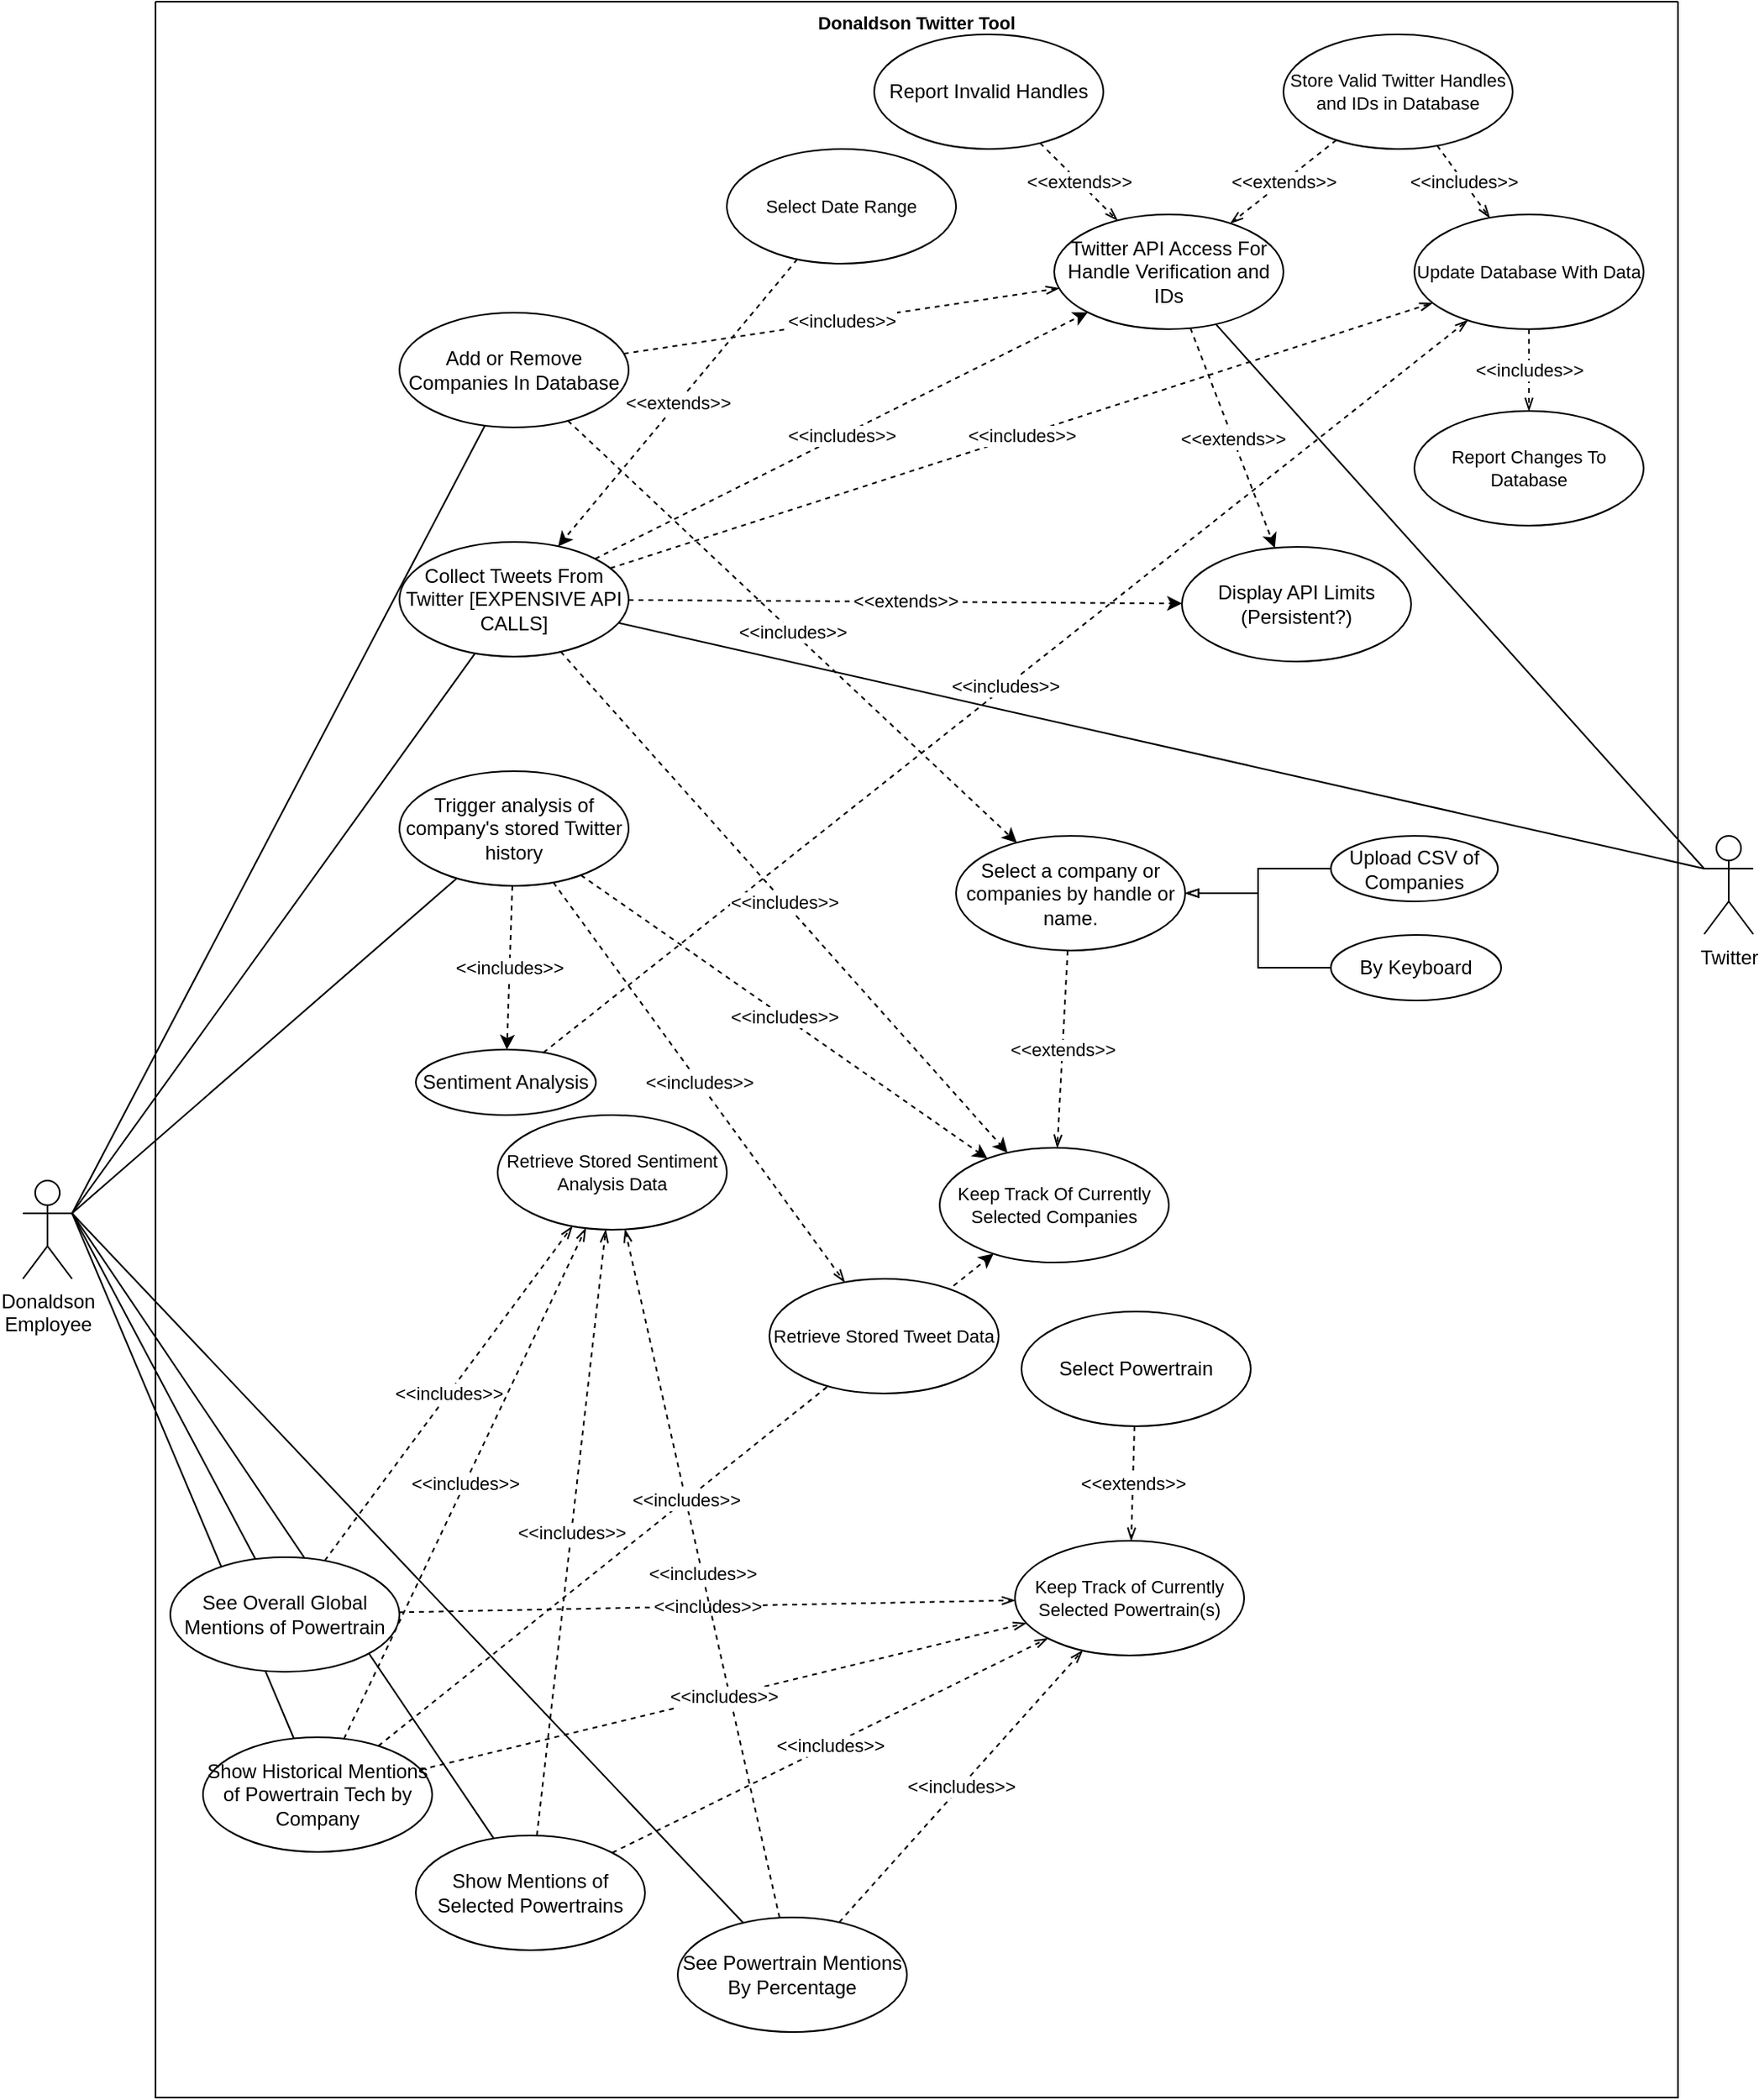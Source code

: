 <mxfile version="20.4.0" type="github">
  <diagram id="C5RBs43oDa-KdzZeNtuy" name="Page-1">
    <mxGraphModel dx="2858" dy="2258" grid="1" gridSize="10" guides="1" tooltips="1" connect="1" arrows="1" fold="1" page="1" pageScale="1" pageWidth="827" pageHeight="1169" math="0" shadow="0">
      <root>
        <mxCell id="WIyWlLk6GJQsqaUBKTNV-0" />
        <mxCell id="WIyWlLk6GJQsqaUBKTNV-1" parent="WIyWlLk6GJQsqaUBKTNV-0" />
        <mxCell id="EWG7cu__D6KZ0yjpO-NT-16" value="Donaldson Twitter Tool" style="swimlane;startSize=0;fontSize=11;container=0;verticalAlign=top;" parent="WIyWlLk6GJQsqaUBKTNV-1" vertex="1">
          <mxGeometry x="-119" y="-90" width="930" height="1280" as="geometry" />
        </mxCell>
        <mxCell id="4H2aXtTbELUpke0D4KSC-15" value="&amp;lt;&amp;lt;includes&amp;gt;&amp;gt;" style="edgeStyle=none;rounded=0;orthogonalLoop=1;jettySize=auto;html=1;endArrow=classic;endFill=1;dashed=1;" parent="WIyWlLk6GJQsqaUBKTNV-1" source="yqF-D2ozc9erd8Vr5AWP-8" target="yqF-D2ozc9erd8Vr5AWP-15" edge="1">
          <mxGeometry relative="1" as="geometry" />
        </mxCell>
        <mxCell id="EWG7cu__D6KZ0yjpO-NT-9" value="&amp;lt;&amp;lt;includes&amp;gt;&amp;gt;" style="edgeStyle=none;rounded=0;orthogonalLoop=1;jettySize=auto;html=1;fontSize=11;endArrow=openThin;endFill=0;dashed=1;" parent="WIyWlLk6GJQsqaUBKTNV-1" source="yqF-D2ozc9erd8Vr5AWP-8" target="4H2aXtTbELUpke0D4KSC-18" edge="1">
          <mxGeometry relative="1" as="geometry" />
        </mxCell>
        <mxCell id="yqF-D2ozc9erd8Vr5AWP-8" value="Add or Remove Companies In Database" style="ellipse;whiteSpace=wrap;html=1;container=0;" parent="WIyWlLk6GJQsqaUBKTNV-1" vertex="1">
          <mxGeometry x="30" y="100" width="140" height="70" as="geometry" />
        </mxCell>
        <mxCell id="4H2aXtTbELUpke0D4KSC-1" value="&amp;lt;&amp;lt;includes&amp;gt;&amp;gt;" style="edgeStyle=none;rounded=0;orthogonalLoop=1;jettySize=auto;html=1;endArrow=classic;endFill=1;dashed=1;" parent="WIyWlLk6GJQsqaUBKTNV-1" source="yqF-D2ozc9erd8Vr5AWP-9" target="EWG7cu__D6KZ0yjpO-NT-6" edge="1">
          <mxGeometry relative="1" as="geometry" />
        </mxCell>
        <mxCell id="B-5NMpNP-1XRMS3BvUQb-1" value="&amp;lt;&amp;lt;includes&amp;gt;&amp;gt;" style="rounded=0;orthogonalLoop=1;jettySize=auto;html=1;endArrow=classic;endFill=1;dashed=1;" parent="WIyWlLk6GJQsqaUBKTNV-1" source="yqF-D2ozc9erd8Vr5AWP-9" target="B-5NMpNP-1XRMS3BvUQb-0" edge="1">
          <mxGeometry relative="1" as="geometry" />
        </mxCell>
        <mxCell id="EWG7cu__D6KZ0yjpO-NT-43" value="&amp;lt;&amp;lt;includes&amp;gt;&amp;gt;" style="edgeStyle=none;rounded=0;orthogonalLoop=1;jettySize=auto;html=1;dashed=1;fontSize=11;endArrow=openThin;endFill=0;" parent="WIyWlLk6GJQsqaUBKTNV-1" source="yqF-D2ozc9erd8Vr5AWP-9" target="EWG7cu__D6KZ0yjpO-NT-42" edge="1">
          <mxGeometry relative="1" as="geometry" />
        </mxCell>
        <mxCell id="yqF-D2ozc9erd8Vr5AWP-9" value="Trigger analysis of company&#39;s stored Twitter history" style="ellipse;whiteSpace=wrap;html=1;container=0;" parent="WIyWlLk6GJQsqaUBKTNV-1" vertex="1">
          <mxGeometry x="30" y="380" width="140" height="70" as="geometry" />
        </mxCell>
        <mxCell id="yqF-D2ozc9erd8Vr5AWP-22" style="edgeStyle=none;rounded=0;orthogonalLoop=1;jettySize=auto;html=1;exitX=1;exitY=0.333;exitDx=0;exitDy=0;exitPerimeter=0;endArrow=none;endFill=0;" parent="WIyWlLk6GJQsqaUBKTNV-1" source="yqF-D2ozc9erd8Vr5AWP-14" target="yqF-D2ozc9erd8Vr5AWP-21" edge="1">
          <mxGeometry relative="1" as="geometry" />
        </mxCell>
        <mxCell id="yqF-D2ozc9erd8Vr5AWP-26" style="edgeStyle=none;rounded=0;orthogonalLoop=1;jettySize=auto;html=1;endArrow=none;endFill=0;exitX=1;exitY=0.333;exitDx=0;exitDy=0;exitPerimeter=0;" parent="WIyWlLk6GJQsqaUBKTNV-1" source="yqF-D2ozc9erd8Vr5AWP-14" target="yqF-D2ozc9erd8Vr5AWP-25" edge="1">
          <mxGeometry relative="1" as="geometry">
            <mxPoint x="120" y="570" as="sourcePoint" />
          </mxGeometry>
        </mxCell>
        <mxCell id="bpEnTO85A3lRVuqG_H-u-2" style="edgeStyle=none;rounded=0;orthogonalLoop=1;jettySize=auto;html=1;endArrow=none;endFill=0;exitX=1;exitY=0.333;exitDx=0;exitDy=0;exitPerimeter=0;" parent="WIyWlLk6GJQsqaUBKTNV-1" source="yqF-D2ozc9erd8Vr5AWP-14" target="yqF-D2ozc9erd8Vr5AWP-8" edge="1">
          <mxGeometry relative="1" as="geometry">
            <mxPoint x="120" y="570" as="sourcePoint" />
          </mxGeometry>
        </mxCell>
        <mxCell id="4H2aXtTbELUpke0D4KSC-0" style="rounded=0;orthogonalLoop=1;jettySize=auto;html=1;exitX=1;exitY=0.333;exitDx=0;exitDy=0;exitPerimeter=0;endArrow=none;endFill=0;" parent="WIyWlLk6GJQsqaUBKTNV-1" source="yqF-D2ozc9erd8Vr5AWP-14" target="yqF-D2ozc9erd8Vr5AWP-9" edge="1">
          <mxGeometry relative="1" as="geometry" />
        </mxCell>
        <mxCell id="4H2aXtTbELUpke0D4KSC-12" style="edgeStyle=none;rounded=0;orthogonalLoop=1;jettySize=auto;html=1;exitX=1;exitY=0.333;exitDx=0;exitDy=0;exitPerimeter=0;endArrow=none;endFill=0;" parent="WIyWlLk6GJQsqaUBKTNV-1" source="yqF-D2ozc9erd8Vr5AWP-14" target="4H2aXtTbELUpke0D4KSC-10" edge="1">
          <mxGeometry relative="1" as="geometry" />
        </mxCell>
        <mxCell id="yqF-D2ozc9erd8Vr5AWP-14" value="Donaldson &lt;br&gt;Employee" style="shape=umlActor;verticalLabelPosition=bottom;verticalAlign=top;html=1;container=0;" parent="WIyWlLk6GJQsqaUBKTNV-1" vertex="1">
          <mxGeometry x="-200" y="630" width="30" height="60" as="geometry" />
        </mxCell>
        <mxCell id="yqF-D2ozc9erd8Vr5AWP-18" style="edgeStyle=none;rounded=0;orthogonalLoop=1;jettySize=auto;html=1;endArrow=none;endFill=0;exitX=1;exitY=0.333;exitDx=0;exitDy=0;exitPerimeter=0;" parent="WIyWlLk6GJQsqaUBKTNV-1" source="yqF-D2ozc9erd8Vr5AWP-14" target="JQD5HLKf_-NcDHHPMRZI-0" edge="1">
          <mxGeometry relative="1" as="geometry">
            <mxPoint x="431.96" y="457.02" as="targetPoint" />
            <mxPoint x="130" y="570" as="sourcePoint" />
          </mxGeometry>
        </mxCell>
        <mxCell id="yqF-D2ozc9erd8Vr5AWP-24" style="edgeStyle=none;rounded=0;orthogonalLoop=1;jettySize=auto;html=1;exitX=1;exitY=0.333;exitDx=0;exitDy=0;endArrow=none;endFill=0;exitPerimeter=0;" parent="WIyWlLk6GJQsqaUBKTNV-1" source="yqF-D2ozc9erd8Vr5AWP-14" target="yqF-D2ozc9erd8Vr5AWP-23" edge="1">
          <mxGeometry relative="1" as="geometry" />
        </mxCell>
        <mxCell id="EWG7cu__D6KZ0yjpO-NT-26" value="&amp;lt;&amp;lt;includes&amp;gt;&amp;gt;" style="edgeStyle=none;rounded=0;orthogonalLoop=1;jettySize=auto;html=1;dashed=1;fontSize=11;endArrow=openThin;endFill=0;" parent="WIyWlLk6GJQsqaUBKTNV-1" source="yqF-D2ozc9erd8Vr5AWP-21" target="EWG7cu__D6KZ0yjpO-NT-22" edge="1">
          <mxGeometry relative="1" as="geometry" />
        </mxCell>
        <mxCell id="EWG7cu__D6KZ0yjpO-NT-35" value="&amp;lt;&amp;lt;includes&amp;gt;&amp;gt;" style="edgeStyle=none;rounded=0;orthogonalLoop=1;jettySize=auto;html=1;dashed=1;fontSize=11;endArrow=openThin;endFill=0;" parent="WIyWlLk6GJQsqaUBKTNV-1" source="yqF-D2ozc9erd8Vr5AWP-21" target="EWG7cu__D6KZ0yjpO-NT-33" edge="1">
          <mxGeometry relative="1" as="geometry" />
        </mxCell>
        <mxCell id="yqF-D2ozc9erd8Vr5AWP-21" value="Show Mentions of Selected Powertrains" style="ellipse;whiteSpace=wrap;html=1;container=0;" parent="WIyWlLk6GJQsqaUBKTNV-1" vertex="1">
          <mxGeometry x="40" y="1030" width="140" height="70" as="geometry" />
        </mxCell>
        <mxCell id="EWG7cu__D6KZ0yjpO-NT-25" value="&amp;lt;&amp;lt;includes&amp;gt;&amp;gt;" style="edgeStyle=none;rounded=0;orthogonalLoop=1;jettySize=auto;html=1;dashed=1;fontSize=11;endArrow=openThin;endFill=0;" parent="WIyWlLk6GJQsqaUBKTNV-1" source="yqF-D2ozc9erd8Vr5AWP-23" target="EWG7cu__D6KZ0yjpO-NT-22" edge="1">
          <mxGeometry relative="1" as="geometry" />
        </mxCell>
        <mxCell id="EWG7cu__D6KZ0yjpO-NT-37" value="&amp;lt;&amp;lt;includes&amp;gt;&amp;gt;" style="edgeStyle=none;rounded=0;orthogonalLoop=1;jettySize=auto;html=1;dashed=1;fontSize=11;endArrow=openThin;endFill=0;" parent="WIyWlLk6GJQsqaUBKTNV-1" source="yqF-D2ozc9erd8Vr5AWP-23" target="EWG7cu__D6KZ0yjpO-NT-33" edge="1">
          <mxGeometry relative="1" as="geometry" />
        </mxCell>
        <mxCell id="yqF-D2ozc9erd8Vr5AWP-23" value="See Overall Global Mentions of Powertrain" style="ellipse;whiteSpace=wrap;html=1;container=0;" parent="WIyWlLk6GJQsqaUBKTNV-1" vertex="1">
          <mxGeometry x="-110" y="860" width="140" height="70" as="geometry" />
        </mxCell>
        <mxCell id="EWG7cu__D6KZ0yjpO-NT-27" value="&amp;lt;&amp;lt;includes&amp;gt;&amp;gt;" style="edgeStyle=none;rounded=0;orthogonalLoop=1;jettySize=auto;html=1;dashed=1;fontSize=11;endArrow=openThin;endFill=0;" parent="WIyWlLk6GJQsqaUBKTNV-1" source="yqF-D2ozc9erd8Vr5AWP-25" target="EWG7cu__D6KZ0yjpO-NT-22" edge="1">
          <mxGeometry relative="1" as="geometry" />
        </mxCell>
        <mxCell id="EWG7cu__D6KZ0yjpO-NT-34" value="&amp;lt;&amp;lt;includes&amp;gt;&amp;gt;" style="edgeStyle=none;rounded=0;orthogonalLoop=1;jettySize=auto;html=1;dashed=1;fontSize=11;endArrow=openThin;endFill=0;" parent="WIyWlLk6GJQsqaUBKTNV-1" source="yqF-D2ozc9erd8Vr5AWP-25" target="EWG7cu__D6KZ0yjpO-NT-33" edge="1">
          <mxGeometry relative="1" as="geometry" />
        </mxCell>
        <mxCell id="yqF-D2ozc9erd8Vr5AWP-25" value="See Powertrain Mentions By Percentage" style="ellipse;whiteSpace=wrap;html=1;container=0;" parent="WIyWlLk6GJQsqaUBKTNV-1" vertex="1">
          <mxGeometry x="200" y="1080" width="140" height="70" as="geometry" />
        </mxCell>
        <mxCell id="4H2aXtTbELUpke0D4KSC-11" style="edgeStyle=none;rounded=0;orthogonalLoop=1;jettySize=auto;html=1;exitX=0;exitY=0.333;exitDx=0;exitDy=0;exitPerimeter=0;endArrow=none;endFill=0;" parent="WIyWlLk6GJQsqaUBKTNV-1" source="4H2aXtTbELUpke0D4KSC-7" target="4H2aXtTbELUpke0D4KSC-10" edge="1">
          <mxGeometry relative="1" as="geometry" />
        </mxCell>
        <mxCell id="4H2aXtTbELUpke0D4KSC-21" style="edgeStyle=none;rounded=0;orthogonalLoop=1;jettySize=auto;html=1;exitX=0;exitY=0.333;exitDx=0;exitDy=0;exitPerimeter=0;endArrow=none;endFill=0;" parent="WIyWlLk6GJQsqaUBKTNV-1" source="4H2aXtTbELUpke0D4KSC-7" target="4H2aXtTbELUpke0D4KSC-18" edge="1">
          <mxGeometry relative="1" as="geometry" />
        </mxCell>
        <mxCell id="EWG7cu__D6KZ0yjpO-NT-32" value="&amp;lt;&amp;lt;includes&amp;gt;&amp;gt;" style="edgeStyle=none;rounded=0;orthogonalLoop=1;jettySize=auto;html=1;dashed=1;fontSize=11;endArrow=openThin;endFill=0;" parent="WIyWlLk6GJQsqaUBKTNV-1" source="4H2aXtTbELUpke0D4KSC-10" target="EWG7cu__D6KZ0yjpO-NT-12" edge="1">
          <mxGeometry relative="1" as="geometry" />
        </mxCell>
        <mxCell id="inVReueG3LNWZk-yZNzs-4" value="&amp;lt;&amp;lt;extends&amp;gt;&amp;gt;" style="rounded=0;orthogonalLoop=1;jettySize=auto;html=1;endArrow=classic;endFill=1;dashed=1;" parent="WIyWlLk6GJQsqaUBKTNV-1" source="4H2aXtTbELUpke0D4KSC-18" target="inVReueG3LNWZk-yZNzs-2" edge="1">
          <mxGeometry relative="1" as="geometry" />
        </mxCell>
        <mxCell id="4H2aXtTbELUpke0D4KSC-18" value="Twitter API Access For Handle Verification and IDs" style="ellipse;whiteSpace=wrap;html=1;container=0;" parent="WIyWlLk6GJQsqaUBKTNV-1" vertex="1">
          <mxGeometry x="430" y="40" width="140" height="70" as="geometry" />
        </mxCell>
        <mxCell id="EWG7cu__D6KZ0yjpO-NT-29" value="&amp;lt;&amp;lt;extends&amp;gt;&amp;gt;" style="edgeStyle=none;rounded=0;orthogonalLoop=1;jettySize=auto;html=1;dashed=1;fontSize=11;endArrow=openThin;endFill=0;" parent="WIyWlLk6GJQsqaUBKTNV-1" source="4H2aXtTbELUpke0D4KSC-22" target="4H2aXtTbELUpke0D4KSC-18" edge="1">
          <mxGeometry relative="1" as="geometry" />
        </mxCell>
        <mxCell id="4H2aXtTbELUpke0D4KSC-22" value="Report Invalid Handles" style="ellipse;whiteSpace=wrap;html=1;container=0;" parent="WIyWlLk6GJQsqaUBKTNV-1" vertex="1">
          <mxGeometry x="320" y="-70" width="140" height="70" as="geometry" />
        </mxCell>
        <mxCell id="EWG7cu__D6KZ0yjpO-NT-38" value="&amp;lt;&amp;lt;includes&amp;gt;&amp;gt;" style="edgeStyle=none;rounded=0;orthogonalLoop=1;jettySize=auto;html=1;dashed=1;fontSize=11;endArrow=openThin;endFill=0;" parent="WIyWlLk6GJQsqaUBKTNV-1" source="B-5NMpNP-1XRMS3BvUQb-0" target="EWG7cu__D6KZ0yjpO-NT-12" edge="1">
          <mxGeometry relative="1" as="geometry" />
        </mxCell>
        <mxCell id="B-5NMpNP-1XRMS3BvUQb-0" value="Sentiment Analysis" style="ellipse;whiteSpace=wrap;html=1;container=0;" parent="WIyWlLk6GJQsqaUBKTNV-1" vertex="1">
          <mxGeometry x="40" y="550" width="110" height="40" as="geometry" />
        </mxCell>
        <mxCell id="EWG7cu__D6KZ0yjpO-NT-30" value="&amp;lt;&amp;lt;extends&amp;gt;&amp;gt;" style="edgeStyle=none;rounded=0;orthogonalLoop=1;jettySize=auto;html=1;dashed=1;fontSize=11;endArrow=openThin;endFill=0;" parent="WIyWlLk6GJQsqaUBKTNV-1" source="EWG7cu__D6KZ0yjpO-NT-10" target="4H2aXtTbELUpke0D4KSC-18" edge="1">
          <mxGeometry relative="1" as="geometry" />
        </mxCell>
        <mxCell id="EWG7cu__D6KZ0yjpO-NT-31" value="&amp;lt;&amp;lt;includes&amp;gt;&amp;gt;" style="edgeStyle=none;rounded=0;orthogonalLoop=1;jettySize=auto;html=1;dashed=1;fontSize=11;endArrow=openThin;endFill=0;" parent="WIyWlLk6GJQsqaUBKTNV-1" source="EWG7cu__D6KZ0yjpO-NT-10" target="EWG7cu__D6KZ0yjpO-NT-12" edge="1">
          <mxGeometry relative="1" as="geometry" />
        </mxCell>
        <mxCell id="EWG7cu__D6KZ0yjpO-NT-10" value="Store Valid Twitter Handles and IDs in Database" style="ellipse;whiteSpace=wrap;html=1;fontSize=11;container=0;" parent="WIyWlLk6GJQsqaUBKTNV-1" vertex="1">
          <mxGeometry x="570" y="-70" width="140" height="70" as="geometry" />
        </mxCell>
        <mxCell id="EWG7cu__D6KZ0yjpO-NT-45" value="&amp;lt;&amp;lt;includes&amp;gt;&amp;gt;" style="edgeStyle=none;rounded=0;orthogonalLoop=1;jettySize=auto;html=1;dashed=1;fontSize=11;endArrow=openThin;endFill=0;" parent="WIyWlLk6GJQsqaUBKTNV-1" source="EWG7cu__D6KZ0yjpO-NT-12" target="EWG7cu__D6KZ0yjpO-NT-44" edge="1">
          <mxGeometry relative="1" as="geometry" />
        </mxCell>
        <mxCell id="EWG7cu__D6KZ0yjpO-NT-12" value="Update Database With Data" style="ellipse;whiteSpace=wrap;html=1;fontSize=11;container=0;" parent="WIyWlLk6GJQsqaUBKTNV-1" vertex="1">
          <mxGeometry x="650" y="40" width="140" height="70" as="geometry" />
        </mxCell>
        <mxCell id="EWG7cu__D6KZ0yjpO-NT-23" value="&amp;lt;&amp;lt;extends&amp;gt;&amp;gt;" style="edgeStyle=none;rounded=0;orthogonalLoop=1;jettySize=auto;html=1;dashed=1;fontSize=11;endArrow=openThin;endFill=0;" parent="WIyWlLk6GJQsqaUBKTNV-1" source="4H2aXtTbELUpke0D4KSC-4" target="EWG7cu__D6KZ0yjpO-NT-22" edge="1">
          <mxGeometry relative="1" as="geometry" />
        </mxCell>
        <mxCell id="4H2aXtTbELUpke0D4KSC-4" value="Select Powertrain" style="ellipse;whiteSpace=wrap;html=1;container=0;" parent="WIyWlLk6GJQsqaUBKTNV-1" vertex="1">
          <mxGeometry x="410" y="710" width="140" height="70" as="geometry" />
        </mxCell>
        <mxCell id="EWG7cu__D6KZ0yjpO-NT-21" value="&amp;lt;&amp;lt;extends&amp;gt;&amp;gt;" style="edgeStyle=none;rounded=0;orthogonalLoop=1;jettySize=auto;html=1;dashed=1;fontSize=11;endArrow=openThin;endFill=0;" parent="WIyWlLk6GJQsqaUBKTNV-1" source="yqF-D2ozc9erd8Vr5AWP-15" target="EWG7cu__D6KZ0yjpO-NT-6" edge="1">
          <mxGeometry relative="1" as="geometry" />
        </mxCell>
        <mxCell id="yqF-D2ozc9erd8Vr5AWP-15" value="Select a company or companies by handle or name." style="ellipse;whiteSpace=wrap;html=1;container=0;" parent="WIyWlLk6GJQsqaUBKTNV-1" vertex="1">
          <mxGeometry x="370" y="419.5" width="140" height="70" as="geometry" />
        </mxCell>
        <mxCell id="EWG7cu__D6KZ0yjpO-NT-18" style="edgeStyle=orthogonalEdgeStyle;rounded=0;orthogonalLoop=1;jettySize=auto;html=1;fontSize=11;endArrow=blockThin;endFill=0;" parent="WIyWlLk6GJQsqaUBKTNV-1" source="4H2aXtTbELUpke0D4KSC-14" target="yqF-D2ozc9erd8Vr5AWP-15" edge="1">
          <mxGeometry relative="1" as="geometry" />
        </mxCell>
        <mxCell id="EWG7cu__D6KZ0yjpO-NT-19" style="edgeStyle=orthogonalEdgeStyle;rounded=0;orthogonalLoop=1;jettySize=auto;html=1;fontSize=11;endArrow=blockThin;endFill=0;" parent="WIyWlLk6GJQsqaUBKTNV-1" source="4H2aXtTbELUpke0D4KSC-16" target="yqF-D2ozc9erd8Vr5AWP-15" edge="1">
          <mxGeometry relative="1" as="geometry" />
        </mxCell>
        <mxCell id="B9tFe5atxvIaC7tC51BN-0" value="&amp;lt;&amp;lt;extends&amp;gt;&amp;gt;" style="rounded=0;orthogonalLoop=1;jettySize=auto;html=1;dashed=1;" parent="WIyWlLk6GJQsqaUBKTNV-1" source="EWG7cu__D6KZ0yjpO-NT-4" target="4H2aXtTbELUpke0D4KSC-10" edge="1">
          <mxGeometry relative="1" as="geometry" />
        </mxCell>
        <mxCell id="EWG7cu__D6KZ0yjpO-NT-4" value="Select Date Range" style="ellipse;whiteSpace=wrap;html=1;fontSize=11;container=0;" parent="WIyWlLk6GJQsqaUBKTNV-1" vertex="1">
          <mxGeometry x="230" width="140" height="70" as="geometry" />
        </mxCell>
        <mxCell id="EWG7cu__D6KZ0yjpO-NT-24" value="&amp;lt;&amp;lt;includes&amp;gt;&amp;gt;" style="edgeStyle=none;rounded=0;orthogonalLoop=1;jettySize=auto;html=1;dashed=1;fontSize=11;endArrow=openThin;endFill=0;" parent="WIyWlLk6GJQsqaUBKTNV-1" source="JQD5HLKf_-NcDHHPMRZI-0" target="EWG7cu__D6KZ0yjpO-NT-22" edge="1">
          <mxGeometry relative="1" as="geometry" />
        </mxCell>
        <mxCell id="EWG7cu__D6KZ0yjpO-NT-36" value="&lt;div&gt;&amp;lt;&amp;lt;includes&amp;gt;&amp;gt;&lt;/div&gt;" style="edgeStyle=none;rounded=0;orthogonalLoop=1;jettySize=auto;html=1;dashed=1;fontSize=11;endArrow=openThin;endFill=0;" parent="WIyWlLk6GJQsqaUBKTNV-1" source="JQD5HLKf_-NcDHHPMRZI-0" target="EWG7cu__D6KZ0yjpO-NT-33" edge="1">
          <mxGeometry relative="1" as="geometry" />
        </mxCell>
        <mxCell id="8WE2Sc80W6w_n-utVkmj-0" value="&amp;lt;&amp;lt;includes&amp;gt;&amp;gt;" style="rounded=0;orthogonalLoop=1;jettySize=auto;html=1;dashed=1;" edge="1" parent="WIyWlLk6GJQsqaUBKTNV-1" source="JQD5HLKf_-NcDHHPMRZI-0" target="EWG7cu__D6KZ0yjpO-NT-6">
          <mxGeometry relative="1" as="geometry" />
        </mxCell>
        <mxCell id="JQD5HLKf_-NcDHHPMRZI-0" value="Show Historical Mentions of Powertrain Tech by Company" style="ellipse;whiteSpace=wrap;html=1;container=0;" parent="WIyWlLk6GJQsqaUBKTNV-1" vertex="1">
          <mxGeometry x="-90" y="970" width="140" height="70" as="geometry" />
        </mxCell>
        <mxCell id="EWG7cu__D6KZ0yjpO-NT-22" value="Keep Track of Currently Selected Powertrain(s)" style="ellipse;whiteSpace=wrap;html=1;fontSize=11;container=0;" parent="WIyWlLk6GJQsqaUBKTNV-1" vertex="1">
          <mxGeometry x="406" y="850" width="140" height="70" as="geometry" />
        </mxCell>
        <mxCell id="EWG7cu__D6KZ0yjpO-NT-33" value="Retrieve Stored Sentiment Analysis Data" style="ellipse;whiteSpace=wrap;html=1;fontSize=11;container=0;" parent="WIyWlLk6GJQsqaUBKTNV-1" vertex="1">
          <mxGeometry x="90" y="590" width="140" height="70" as="geometry" />
        </mxCell>
        <mxCell id="EWG7cu__D6KZ0yjpO-NT-42" value="Retrieve Stored Tweet Data" style="ellipse;whiteSpace=wrap;html=1;fontSize=11;container=0;" parent="WIyWlLk6GJQsqaUBKTNV-1" vertex="1">
          <mxGeometry x="256" y="690" width="140" height="70" as="geometry" />
        </mxCell>
        <mxCell id="B9tFe5atxvIaC7tC51BN-1" value="&amp;lt;&amp;lt;includes&amp;gt;&amp;gt;" style="edgeStyle=none;rounded=0;orthogonalLoop=1;jettySize=auto;html=1;dashed=1;" parent="WIyWlLk6GJQsqaUBKTNV-1" source="4H2aXtTbELUpke0D4KSC-10" target="4H2aXtTbELUpke0D4KSC-18" edge="1">
          <mxGeometry relative="1" as="geometry" />
        </mxCell>
        <mxCell id="4H2aXtTbELUpke0D4KSC-10" value="&lt;div&gt;Collect Tweets From Twitter [EXPENSIVE API CALLS]&lt;/div&gt;" style="ellipse;whiteSpace=wrap;html=1;container=0;" parent="WIyWlLk6GJQsqaUBKTNV-1" vertex="1">
          <mxGeometry x="30" y="240" width="140" height="70" as="geometry" />
        </mxCell>
        <mxCell id="4H2aXtTbELUpke0D4KSC-16" value="By Keyboard" style="ellipse;whiteSpace=wrap;html=1;container=0;" parent="WIyWlLk6GJQsqaUBKTNV-1" vertex="1">
          <mxGeometry x="599" y="480" width="104" height="40" as="geometry" />
        </mxCell>
        <mxCell id="4H2aXtTbELUpke0D4KSC-14" value="Upload CSV of Companies" style="ellipse;whiteSpace=wrap;html=1;container=0;" parent="WIyWlLk6GJQsqaUBKTNV-1" vertex="1">
          <mxGeometry x="599" y="419.5" width="102" height="40" as="geometry" />
        </mxCell>
        <mxCell id="EWG7cu__D6KZ0yjpO-NT-6" value="Keep Track Of Currently Selected Companies" style="ellipse;whiteSpace=wrap;html=1;fontSize=11;container=0;" parent="WIyWlLk6GJQsqaUBKTNV-1" vertex="1">
          <mxGeometry x="360" y="610" width="140" height="70" as="geometry" />
        </mxCell>
        <mxCell id="EWG7cu__D6KZ0yjpO-NT-3" value="&amp;lt;&amp;lt;includes&amp;gt;&amp;gt;" style="edgeStyle=none;rounded=0;orthogonalLoop=1;jettySize=auto;html=1;fontSize=11;dashed=1;" parent="WIyWlLk6GJQsqaUBKTNV-1" source="4H2aXtTbELUpke0D4KSC-10" target="EWG7cu__D6KZ0yjpO-NT-6" edge="1">
          <mxGeometry relative="1" as="geometry" />
        </mxCell>
        <mxCell id="dUf09y3K6EBeG5PfccIv-0" value="&amp;lt;&amp;lt;extends&amp;gt;&amp;gt;" style="rounded=0;orthogonalLoop=1;jettySize=auto;html=1;dashed=1;" parent="WIyWlLk6GJQsqaUBKTNV-1" source="4H2aXtTbELUpke0D4KSC-10" target="inVReueG3LNWZk-yZNzs-2" edge="1">
          <mxGeometry relative="1" as="geometry" />
        </mxCell>
        <mxCell id="4H2aXtTbELUpke0D4KSC-7" value="Twitter" style="shape=umlActor;verticalLabelPosition=bottom;verticalAlign=top;html=1;container=0;" parent="WIyWlLk6GJQsqaUBKTNV-1" vertex="1">
          <mxGeometry x="827" y="419.5" width="30" height="60" as="geometry" />
        </mxCell>
        <mxCell id="dUf09y3K6EBeG5PfccIv-1" value="" style="shape=image;verticalLabelPosition=bottom;labelBackgroundColor=default;verticalAlign=top;aspect=fixed;imageAspect=0;image=https://cdn.cms-twdigitalassets.com/content/dam/developer-twitter/images/Twitter_logo_blue_32.png;container=0;" parent="WIyWlLk6GJQsqaUBKTNV-1" vertex="1">
          <mxGeometry x="827" y="498.5" width="32" height="32" as="geometry" />
        </mxCell>
        <mxCell id="EWG7cu__D6KZ0yjpO-NT-44" value="Report Changes To Database" style="ellipse;whiteSpace=wrap;html=1;fontSize=11;container=0;" parent="WIyWlLk6GJQsqaUBKTNV-1" vertex="1">
          <mxGeometry x="650" y="160" width="140" height="70" as="geometry" />
        </mxCell>
        <mxCell id="inVReueG3LNWZk-yZNzs-2" value="Display API Limits (Persistent?)" style="ellipse;whiteSpace=wrap;html=1;container=0;" parent="WIyWlLk6GJQsqaUBKTNV-1" vertex="1">
          <mxGeometry x="508" y="243" width="140" height="70" as="geometry" />
        </mxCell>
      </root>
    </mxGraphModel>
  </diagram>
</mxfile>
